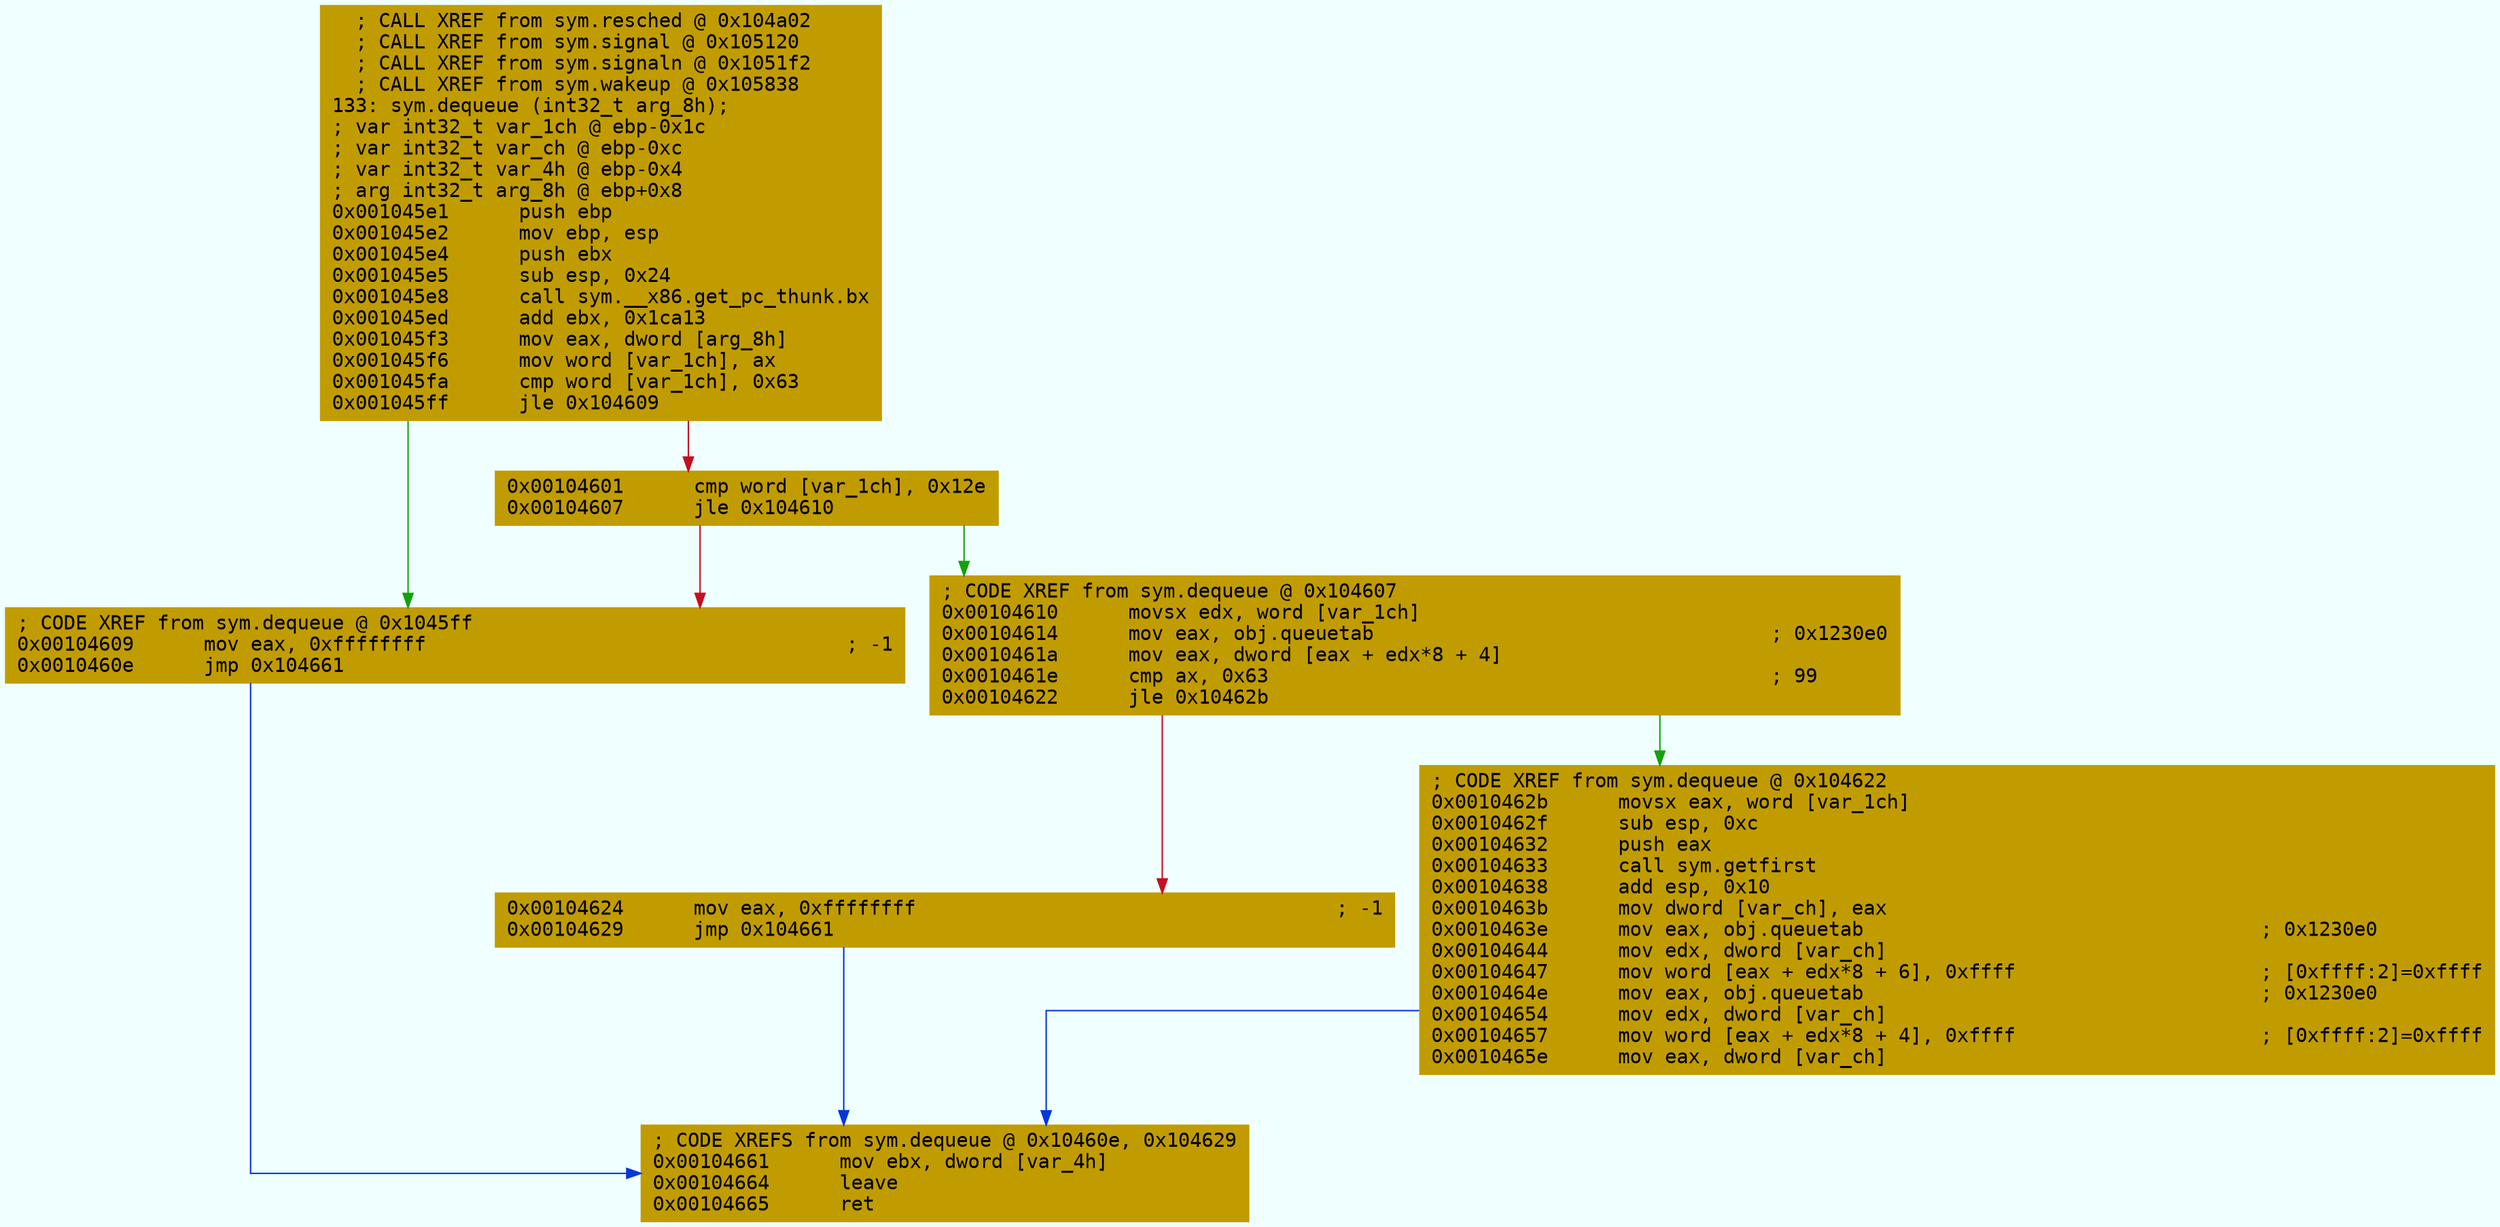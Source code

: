 digraph code {
	graph [bgcolor=azure fontsize=8 fontname="Courier" splines="ortho"];
	node [fillcolor=gray style=filled shape=box];
	edge [arrowhead="normal"];
	"0x001045e1" [URL="sym.dequeue/0x001045e1", fillcolor="#c19c00",color="#c19c00", fontname="Courier",label="  ; CALL XREF from sym.resched @ 0x104a02\l  ; CALL XREF from sym.signal @ 0x105120\l  ; CALL XREF from sym.signaln @ 0x1051f2\l  ; CALL XREF from sym.wakeup @ 0x105838\l133: sym.dequeue (int32_t arg_8h);\l; var int32_t var_1ch @ ebp-0x1c\l; var int32_t var_ch @ ebp-0xc\l; var int32_t var_4h @ ebp-0x4\l; arg int32_t arg_8h @ ebp+0x8\l0x001045e1      push ebp\l0x001045e2      mov ebp, esp\l0x001045e4      push ebx\l0x001045e5      sub esp, 0x24\l0x001045e8      call sym.__x86.get_pc_thunk.bx\l0x001045ed      add ebx, 0x1ca13\l0x001045f3      mov eax, dword [arg_8h]\l0x001045f6      mov word [var_1ch], ax\l0x001045fa      cmp word [var_1ch], 0x63\l0x001045ff      jle 0x104609\l"]
	"0x00104601" [URL="sym.dequeue/0x00104601", fillcolor="#c19c00",color="#c19c00", fontname="Courier",label="0x00104601      cmp word [var_1ch], 0x12e\l0x00104607      jle 0x104610\l"]
	"0x00104609" [URL="sym.dequeue/0x00104609", fillcolor="#c19c00",color="#c19c00", fontname="Courier",label="; CODE XREF from sym.dequeue @ 0x1045ff\l0x00104609      mov eax, 0xffffffff                                    ; -1\l0x0010460e      jmp 0x104661\l"]
	"0x00104610" [URL="sym.dequeue/0x00104610", fillcolor="#c19c00",color="#c19c00", fontname="Courier",label="; CODE XREF from sym.dequeue @ 0x104607\l0x00104610      movsx edx, word [var_1ch]\l0x00104614      mov eax, obj.queuetab                                  ; 0x1230e0\l0x0010461a      mov eax, dword [eax + edx*8 + 4]\l0x0010461e      cmp ax, 0x63                                           ; 99\l0x00104622      jle 0x10462b\l"]
	"0x00104624" [URL="sym.dequeue/0x00104624", fillcolor="#c19c00",color="#c19c00", fontname="Courier",label="0x00104624      mov eax, 0xffffffff                                    ; -1\l0x00104629      jmp 0x104661\l"]
	"0x0010462b" [URL="sym.dequeue/0x0010462b", fillcolor="#c19c00",color="#c19c00", fontname="Courier",label="; CODE XREF from sym.dequeue @ 0x104622\l0x0010462b      movsx eax, word [var_1ch]\l0x0010462f      sub esp, 0xc\l0x00104632      push eax\l0x00104633      call sym.getfirst\l0x00104638      add esp, 0x10\l0x0010463b      mov dword [var_ch], eax\l0x0010463e      mov eax, obj.queuetab                                  ; 0x1230e0\l0x00104644      mov edx, dword [var_ch]\l0x00104647      mov word [eax + edx*8 + 6], 0xffff                     ; [0xffff:2]=0xffff\l0x0010464e      mov eax, obj.queuetab                                  ; 0x1230e0\l0x00104654      mov edx, dword [var_ch]\l0x00104657      mov word [eax + edx*8 + 4], 0xffff                     ; [0xffff:2]=0xffff\l0x0010465e      mov eax, dword [var_ch]\l"]
	"0x00104661" [URL="sym.dequeue/0x00104661", fillcolor="#c19c00",color="#c19c00", fontname="Courier",label="; CODE XREFS from sym.dequeue @ 0x10460e, 0x104629\l0x00104661      mov ebx, dword [var_4h]\l0x00104664      leave\l0x00104665      ret\l"]
        "0x001045e1" -> "0x00104609" [color="#13a10e"];
        "0x001045e1" -> "0x00104601" [color="#c50f1f"];
        "0x00104601" -> "0x00104610" [color="#13a10e"];
        "0x00104601" -> "0x00104609" [color="#c50f1f"];
        "0x00104609" -> "0x00104661" [color="#0037da"];
        "0x00104610" -> "0x0010462b" [color="#13a10e"];
        "0x00104610" -> "0x00104624" [color="#c50f1f"];
        "0x00104624" -> "0x00104661" [color="#0037da"];
        "0x0010462b" -> "0x00104661" [color="#0037da"];
}
